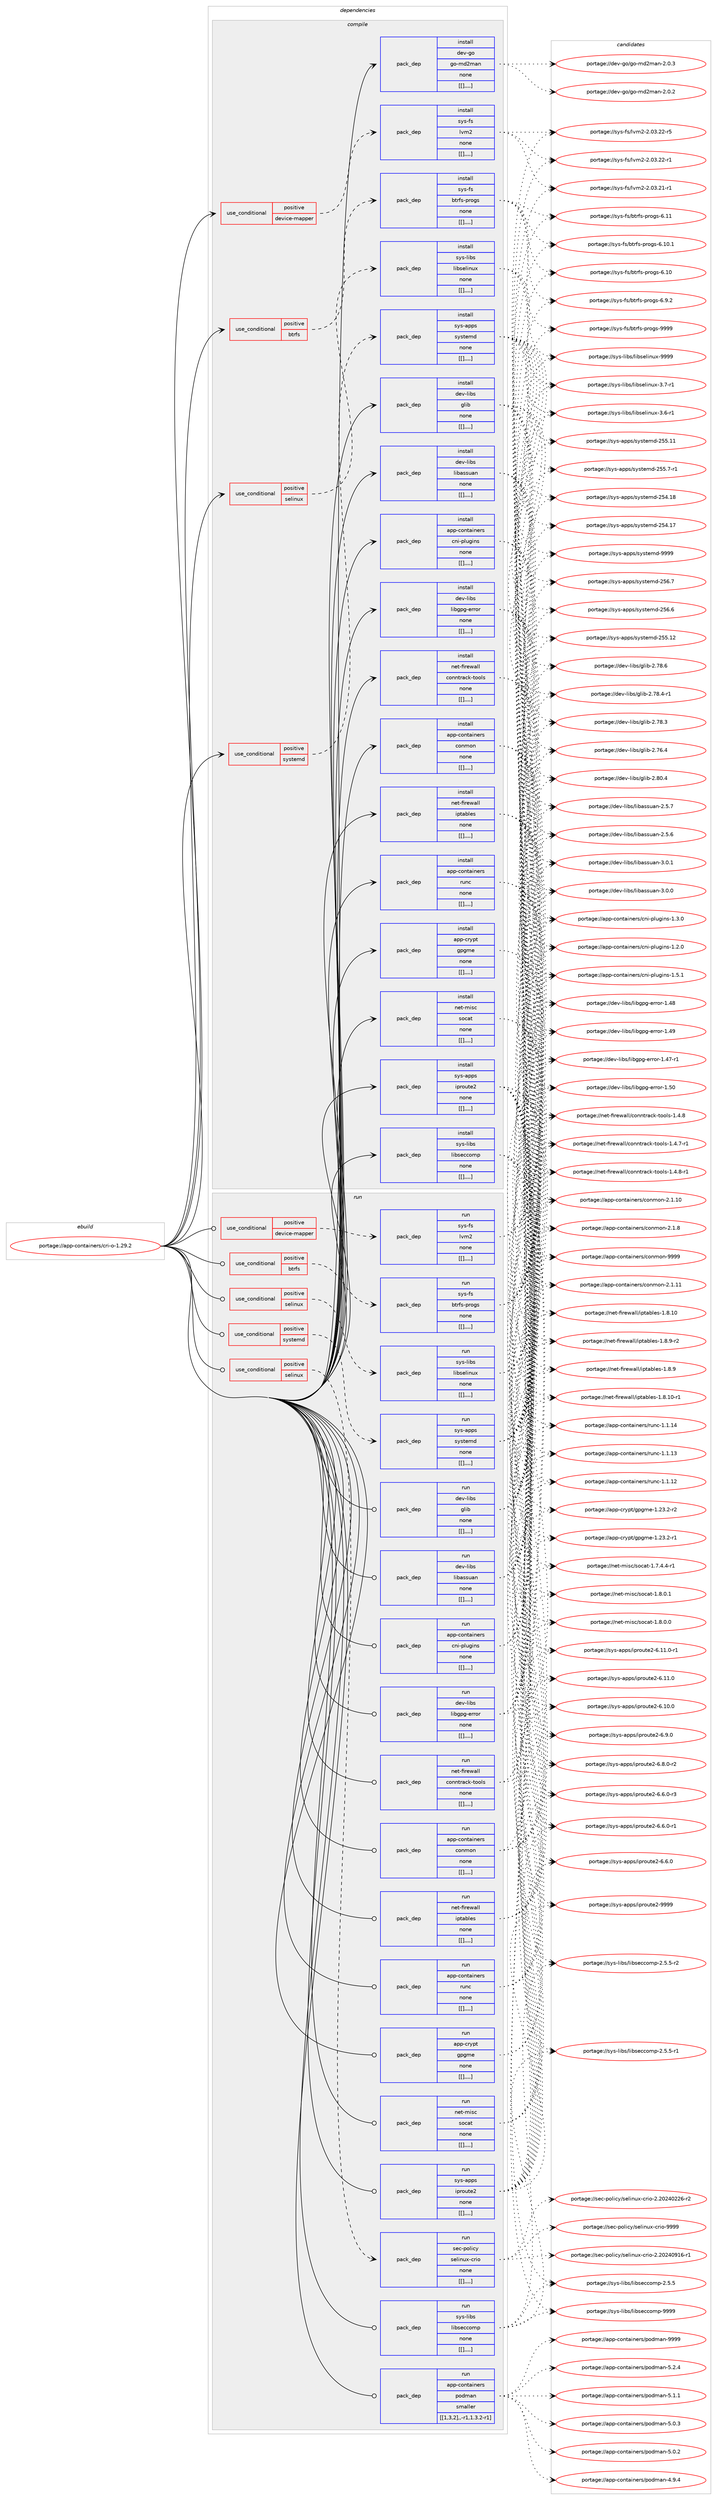 digraph prolog {

# *************
# Graph options
# *************

newrank=true;
concentrate=true;
compound=true;
graph [rankdir=LR,fontname=Helvetica,fontsize=10,ranksep=1.5];#, ranksep=2.5, nodesep=0.2];
edge  [arrowhead=vee];
node  [fontname=Helvetica,fontsize=10];

# **********
# The ebuild
# **********

subgraph cluster_leftcol {
color=gray;
label=<<i>ebuild</i>>;
id [label="portage://app-containers/cri-o-1.29.2", color=red, width=4, href="../app-containers/cri-o-1.29.2.svg"];
}

# ****************
# The dependencies
# ****************

subgraph cluster_midcol {
color=gray;
label=<<i>dependencies</i>>;
subgraph cluster_compile {
fillcolor="#eeeeee";
style=filled;
label=<<i>compile</i>>;
subgraph cond3220 {
dependency11344 [label=<<TABLE BORDER="0" CELLBORDER="1" CELLSPACING="0" CELLPADDING="4"><TR><TD ROWSPAN="3" CELLPADDING="10">use_conditional</TD></TR><TR><TD>positive</TD></TR><TR><TD>btrfs</TD></TR></TABLE>>, shape=none, color=red];
subgraph pack8090 {
dependency11347 [label=<<TABLE BORDER="0" CELLBORDER="1" CELLSPACING="0" CELLPADDING="4" WIDTH="220"><TR><TD ROWSPAN="6" CELLPADDING="30">pack_dep</TD></TR><TR><TD WIDTH="110">install</TD></TR><TR><TD>sys-fs</TD></TR><TR><TD>btrfs-progs</TD></TR><TR><TD>none</TD></TR><TR><TD>[[],,,,]</TD></TR></TABLE>>, shape=none, color=blue];
}
dependency11344:e -> dependency11347:w [weight=20,style="dashed",arrowhead="vee"];
}
id:e -> dependency11344:w [weight=20,style="solid",arrowhead="vee"];
subgraph cond3222 {
dependency11351 [label=<<TABLE BORDER="0" CELLBORDER="1" CELLSPACING="0" CELLPADDING="4"><TR><TD ROWSPAN="3" CELLPADDING="10">use_conditional</TD></TR><TR><TD>positive</TD></TR><TR><TD>device-mapper</TD></TR></TABLE>>, shape=none, color=red];
subgraph pack8107 {
dependency11371 [label=<<TABLE BORDER="0" CELLBORDER="1" CELLSPACING="0" CELLPADDING="4" WIDTH="220"><TR><TD ROWSPAN="6" CELLPADDING="30">pack_dep</TD></TR><TR><TD WIDTH="110">install</TD></TR><TR><TD>sys-fs</TD></TR><TR><TD>lvm2</TD></TR><TR><TD>none</TD></TR><TR><TD>[[],,,,]</TD></TR></TABLE>>, shape=none, color=blue];
}
dependency11351:e -> dependency11371:w [weight=20,style="dashed",arrowhead="vee"];
}
id:e -> dependency11351:w [weight=20,style="solid",arrowhead="vee"];
subgraph cond3229 {
dependency11409 [label=<<TABLE BORDER="0" CELLBORDER="1" CELLSPACING="0" CELLPADDING="4"><TR><TD ROWSPAN="3" CELLPADDING="10">use_conditional</TD></TR><TR><TD>positive</TD></TR><TR><TD>selinux</TD></TR></TABLE>>, shape=none, color=red];
subgraph pack8149 {
dependency11424 [label=<<TABLE BORDER="0" CELLBORDER="1" CELLSPACING="0" CELLPADDING="4" WIDTH="220"><TR><TD ROWSPAN="6" CELLPADDING="30">pack_dep</TD></TR><TR><TD WIDTH="110">install</TD></TR><TR><TD>sys-libs</TD></TR><TR><TD>libselinux</TD></TR><TR><TD>none</TD></TR><TR><TD>[[],,,,]</TD></TR></TABLE>>, shape=none, color=blue];
}
dependency11409:e -> dependency11424:w [weight=20,style="dashed",arrowhead="vee"];
}
id:e -> dependency11409:w [weight=20,style="solid",arrowhead="vee"];
subgraph cond3240 {
dependency11445 [label=<<TABLE BORDER="0" CELLBORDER="1" CELLSPACING="0" CELLPADDING="4"><TR><TD ROWSPAN="3" CELLPADDING="10">use_conditional</TD></TR><TR><TD>positive</TD></TR><TR><TD>systemd</TD></TR></TABLE>>, shape=none, color=red];
subgraph pack8176 {
dependency11464 [label=<<TABLE BORDER="0" CELLBORDER="1" CELLSPACING="0" CELLPADDING="4" WIDTH="220"><TR><TD ROWSPAN="6" CELLPADDING="30">pack_dep</TD></TR><TR><TD WIDTH="110">install</TD></TR><TR><TD>sys-apps</TD></TR><TR><TD>systemd</TD></TR><TR><TD>none</TD></TR><TR><TD>[[],,,,]</TD></TR></TABLE>>, shape=none, color=blue];
}
dependency11445:e -> dependency11464:w [weight=20,style="dashed",arrowhead="vee"];
}
id:e -> dependency11445:w [weight=20,style="solid",arrowhead="vee"];
subgraph pack8204 {
dependency11508 [label=<<TABLE BORDER="0" CELLBORDER="1" CELLSPACING="0" CELLPADDING="4" WIDTH="220"><TR><TD ROWSPAN="6" CELLPADDING="30">pack_dep</TD></TR><TR><TD WIDTH="110">install</TD></TR><TR><TD>app-containers</TD></TR><TR><TD>cni-plugins</TD></TR><TR><TD>none</TD></TR><TR><TD>[[],,,,]</TD></TR></TABLE>>, shape=none, color=blue];
}
id:e -> dependency11508:w [weight=20,style="solid",arrowhead="vee"];
subgraph pack8234 {
dependency11542 [label=<<TABLE BORDER="0" CELLBORDER="1" CELLSPACING="0" CELLPADDING="4" WIDTH="220"><TR><TD ROWSPAN="6" CELLPADDING="30">pack_dep</TD></TR><TR><TD WIDTH="110">install</TD></TR><TR><TD>app-containers</TD></TR><TR><TD>conmon</TD></TR><TR><TD>none</TD></TR><TR><TD>[[],,,,]</TD></TR></TABLE>>, shape=none, color=blue];
}
id:e -> dependency11542:w [weight=20,style="solid",arrowhead="vee"];
subgraph pack8237 {
dependency11571 [label=<<TABLE BORDER="0" CELLBORDER="1" CELLSPACING="0" CELLPADDING="4" WIDTH="220"><TR><TD ROWSPAN="6" CELLPADDING="30">pack_dep</TD></TR><TR><TD WIDTH="110">install</TD></TR><TR><TD>app-containers</TD></TR><TR><TD>runc</TD></TR><TR><TD>none</TD></TR><TR><TD>[[],,,,]</TD></TR></TABLE>>, shape=none, color=blue];
}
id:e -> dependency11571:w [weight=20,style="solid",arrowhead="vee"];
subgraph pack8263 {
dependency11585 [label=<<TABLE BORDER="0" CELLBORDER="1" CELLSPACING="0" CELLPADDING="4" WIDTH="220"><TR><TD ROWSPAN="6" CELLPADDING="30">pack_dep</TD></TR><TR><TD WIDTH="110">install</TD></TR><TR><TD>app-crypt</TD></TR><TR><TD>gpgme</TD></TR><TR><TD>none</TD></TR><TR><TD>[[],,,,]</TD></TR></TABLE>>, shape=none, color=blue];
}
id:e -> dependency11585:w [weight=20,style="solid",arrowhead="vee"];
subgraph pack8279 {
dependency11590 [label=<<TABLE BORDER="0" CELLBORDER="1" CELLSPACING="0" CELLPADDING="4" WIDTH="220"><TR><TD ROWSPAN="6" CELLPADDING="30">pack_dep</TD></TR><TR><TD WIDTH="110">install</TD></TR><TR><TD>dev-go</TD></TR><TR><TD>go-md2man</TD></TR><TR><TD>none</TD></TR><TR><TD>[[],,,,]</TD></TR></TABLE>>, shape=none, color=blue];
}
id:e -> dependency11590:w [weight=20,style="solid",arrowhead="vee"];
subgraph pack8290 {
dependency11603 [label=<<TABLE BORDER="0" CELLBORDER="1" CELLSPACING="0" CELLPADDING="4" WIDTH="220"><TR><TD ROWSPAN="6" CELLPADDING="30">pack_dep</TD></TR><TR><TD WIDTH="110">install</TD></TR><TR><TD>dev-libs</TD></TR><TR><TD>glib</TD></TR><TR><TD>none</TD></TR><TR><TD>[[],,,,]</TD></TR></TABLE>>, shape=none, color=blue];
}
id:e -> dependency11603:w [weight=20,style="solid",arrowhead="vee"];
subgraph pack8292 {
dependency11608 [label=<<TABLE BORDER="0" CELLBORDER="1" CELLSPACING="0" CELLPADDING="4" WIDTH="220"><TR><TD ROWSPAN="6" CELLPADDING="30">pack_dep</TD></TR><TR><TD WIDTH="110">install</TD></TR><TR><TD>dev-libs</TD></TR><TR><TD>libassuan</TD></TR><TR><TD>none</TD></TR><TR><TD>[[],,,,]</TD></TR></TABLE>>, shape=none, color=blue];
}
id:e -> dependency11608:w [weight=20,style="solid",arrowhead="vee"];
subgraph pack8293 {
dependency11611 [label=<<TABLE BORDER="0" CELLBORDER="1" CELLSPACING="0" CELLPADDING="4" WIDTH="220"><TR><TD ROWSPAN="6" CELLPADDING="30">pack_dep</TD></TR><TR><TD WIDTH="110">install</TD></TR><TR><TD>dev-libs</TD></TR><TR><TD>libgpg-error</TD></TR><TR><TD>none</TD></TR><TR><TD>[[],,,,]</TD></TR></TABLE>>, shape=none, color=blue];
}
id:e -> dependency11611:w [weight=20,style="solid",arrowhead="vee"];
subgraph pack8294 {
dependency11628 [label=<<TABLE BORDER="0" CELLBORDER="1" CELLSPACING="0" CELLPADDING="4" WIDTH="220"><TR><TD ROWSPAN="6" CELLPADDING="30">pack_dep</TD></TR><TR><TD WIDTH="110">install</TD></TR><TR><TD>net-firewall</TD></TR><TR><TD>conntrack-tools</TD></TR><TR><TD>none</TD></TR><TR><TD>[[],,,,]</TD></TR></TABLE>>, shape=none, color=blue];
}
id:e -> dependency11628:w [weight=20,style="solid",arrowhead="vee"];
subgraph pack8315 {
dependency11641 [label=<<TABLE BORDER="0" CELLBORDER="1" CELLSPACING="0" CELLPADDING="4" WIDTH="220"><TR><TD ROWSPAN="6" CELLPADDING="30">pack_dep</TD></TR><TR><TD WIDTH="110">install</TD></TR><TR><TD>net-firewall</TD></TR><TR><TD>iptables</TD></TR><TR><TD>none</TD></TR><TR><TD>[[],,,,]</TD></TR></TABLE>>, shape=none, color=blue];
}
id:e -> dependency11641:w [weight=20,style="solid",arrowhead="vee"];
subgraph pack8368 {
dependency11712 [label=<<TABLE BORDER="0" CELLBORDER="1" CELLSPACING="0" CELLPADDING="4" WIDTH="220"><TR><TD ROWSPAN="6" CELLPADDING="30">pack_dep</TD></TR><TR><TD WIDTH="110">install</TD></TR><TR><TD>net-misc</TD></TR><TR><TD>socat</TD></TR><TR><TD>none</TD></TR><TR><TD>[[],,,,]</TD></TR></TABLE>>, shape=none, color=blue];
}
id:e -> dependency11712:w [weight=20,style="solid",arrowhead="vee"];
subgraph pack8372 {
dependency11715 [label=<<TABLE BORDER="0" CELLBORDER="1" CELLSPACING="0" CELLPADDING="4" WIDTH="220"><TR><TD ROWSPAN="6" CELLPADDING="30">pack_dep</TD></TR><TR><TD WIDTH="110">install</TD></TR><TR><TD>sys-apps</TD></TR><TR><TD>iproute2</TD></TR><TR><TD>none</TD></TR><TR><TD>[[],,,,]</TD></TR></TABLE>>, shape=none, color=blue];
}
id:e -> dependency11715:w [weight=20,style="solid",arrowhead="vee"];
subgraph pack8374 {
dependency11729 [label=<<TABLE BORDER="0" CELLBORDER="1" CELLSPACING="0" CELLPADDING="4" WIDTH="220"><TR><TD ROWSPAN="6" CELLPADDING="30">pack_dep</TD></TR><TR><TD WIDTH="110">install</TD></TR><TR><TD>sys-libs</TD></TR><TR><TD>libseccomp</TD></TR><TR><TD>none</TD></TR><TR><TD>[[],,,,]</TD></TR></TABLE>>, shape=none, color=blue];
}
id:e -> dependency11729:w [weight=20,style="solid",arrowhead="vee"];
}
subgraph cluster_compileandrun {
fillcolor="#eeeeee";
style=filled;
label=<<i>compile and run</i>>;
}
subgraph cluster_run {
fillcolor="#eeeeee";
style=filled;
label=<<i>run</i>>;
subgraph cond3291 {
dependency11732 [label=<<TABLE BORDER="0" CELLBORDER="1" CELLSPACING="0" CELLPADDING="4"><TR><TD ROWSPAN="3" CELLPADDING="10">use_conditional</TD></TR><TR><TD>positive</TD></TR><TR><TD>btrfs</TD></TR></TABLE>>, shape=none, color=red];
subgraph pack8392 {
dependency11733 [label=<<TABLE BORDER="0" CELLBORDER="1" CELLSPACING="0" CELLPADDING="4" WIDTH="220"><TR><TD ROWSPAN="6" CELLPADDING="30">pack_dep</TD></TR><TR><TD WIDTH="110">run</TD></TR><TR><TD>sys-fs</TD></TR><TR><TD>btrfs-progs</TD></TR><TR><TD>none</TD></TR><TR><TD>[[],,,,]</TD></TR></TABLE>>, shape=none, color=blue];
}
dependency11732:e -> dependency11733:w [weight=20,style="dashed",arrowhead="vee"];
}
id:e -> dependency11732:w [weight=20,style="solid",arrowhead="odot"];
subgraph cond3297 {
dependency11748 [label=<<TABLE BORDER="0" CELLBORDER="1" CELLSPACING="0" CELLPADDING="4"><TR><TD ROWSPAN="3" CELLPADDING="10">use_conditional</TD></TR><TR><TD>positive</TD></TR><TR><TD>device-mapper</TD></TR></TABLE>>, shape=none, color=red];
subgraph pack8425 {
dependency11788 [label=<<TABLE BORDER="0" CELLBORDER="1" CELLSPACING="0" CELLPADDING="4" WIDTH="220"><TR><TD ROWSPAN="6" CELLPADDING="30">pack_dep</TD></TR><TR><TD WIDTH="110">run</TD></TR><TR><TD>sys-fs</TD></TR><TR><TD>lvm2</TD></TR><TR><TD>none</TD></TR><TR><TD>[[],,,,]</TD></TR></TABLE>>, shape=none, color=blue];
}
dependency11748:e -> dependency11788:w [weight=20,style="dashed",arrowhead="vee"];
}
id:e -> dependency11748:w [weight=20,style="solid",arrowhead="odot"];
subgraph cond3309 {
dependency11852 [label=<<TABLE BORDER="0" CELLBORDER="1" CELLSPACING="0" CELLPADDING="4"><TR><TD ROWSPAN="3" CELLPADDING="10">use_conditional</TD></TR><TR><TD>positive</TD></TR><TR><TD>selinux</TD></TR></TABLE>>, shape=none, color=red];
subgraph pack8474 {
dependency11866 [label=<<TABLE BORDER="0" CELLBORDER="1" CELLSPACING="0" CELLPADDING="4" WIDTH="220"><TR><TD ROWSPAN="6" CELLPADDING="30">pack_dep</TD></TR><TR><TD WIDTH="110">run</TD></TR><TR><TD>sec-policy</TD></TR><TR><TD>selinux-crio</TD></TR><TR><TD>none</TD></TR><TR><TD>[[],,,,]</TD></TR></TABLE>>, shape=none, color=blue];
}
dependency11852:e -> dependency11866:w [weight=20,style="dashed",arrowhead="vee"];
}
id:e -> dependency11852:w [weight=20,style="solid",arrowhead="odot"];
subgraph cond3343 {
dependency11872 [label=<<TABLE BORDER="0" CELLBORDER="1" CELLSPACING="0" CELLPADDING="4"><TR><TD ROWSPAN="3" CELLPADDING="10">use_conditional</TD></TR><TR><TD>positive</TD></TR><TR><TD>selinux</TD></TR></TABLE>>, shape=none, color=red];
subgraph pack8487 {
dependency11929 [label=<<TABLE BORDER="0" CELLBORDER="1" CELLSPACING="0" CELLPADDING="4" WIDTH="220"><TR><TD ROWSPAN="6" CELLPADDING="30">pack_dep</TD></TR><TR><TD WIDTH="110">run</TD></TR><TR><TD>sys-libs</TD></TR><TR><TD>libselinux</TD></TR><TR><TD>none</TD></TR><TR><TD>[[],,,,]</TD></TR></TABLE>>, shape=none, color=blue];
}
dependency11872:e -> dependency11929:w [weight=20,style="dashed",arrowhead="vee"];
}
id:e -> dependency11872:w [weight=20,style="solid",arrowhead="odot"];
subgraph cond3361 {
dependency11934 [label=<<TABLE BORDER="0" CELLBORDER="1" CELLSPACING="0" CELLPADDING="4"><TR><TD ROWSPAN="3" CELLPADDING="10">use_conditional</TD></TR><TR><TD>positive</TD></TR><TR><TD>systemd</TD></TR></TABLE>>, shape=none, color=red];
subgraph pack8525 {
dependency11965 [label=<<TABLE BORDER="0" CELLBORDER="1" CELLSPACING="0" CELLPADDING="4" WIDTH="220"><TR><TD ROWSPAN="6" CELLPADDING="30">pack_dep</TD></TR><TR><TD WIDTH="110">run</TD></TR><TR><TD>sys-apps</TD></TR><TR><TD>systemd</TD></TR><TR><TD>none</TD></TR><TR><TD>[[],,,,]</TD></TR></TABLE>>, shape=none, color=blue];
}
dependency11934:e -> dependency11965:w [weight=20,style="dashed",arrowhead="vee"];
}
id:e -> dependency11934:w [weight=20,style="solid",arrowhead="odot"];
subgraph pack8552 {
dependency12002 [label=<<TABLE BORDER="0" CELLBORDER="1" CELLSPACING="0" CELLPADDING="4" WIDTH="220"><TR><TD ROWSPAN="6" CELLPADDING="30">pack_dep</TD></TR><TR><TD WIDTH="110">run</TD></TR><TR><TD>app-containers</TD></TR><TR><TD>cni-plugins</TD></TR><TR><TD>none</TD></TR><TR><TD>[[],,,,]</TD></TR></TABLE>>, shape=none, color=blue];
}
id:e -> dependency12002:w [weight=20,style="solid",arrowhead="odot"];
subgraph pack8588 {
dependency12051 [label=<<TABLE BORDER="0" CELLBORDER="1" CELLSPACING="0" CELLPADDING="4" WIDTH="220"><TR><TD ROWSPAN="6" CELLPADDING="30">pack_dep</TD></TR><TR><TD WIDTH="110">run</TD></TR><TR><TD>app-containers</TD></TR><TR><TD>conmon</TD></TR><TR><TD>none</TD></TR><TR><TD>[[],,,,]</TD></TR></TABLE>>, shape=none, color=blue];
}
id:e -> dependency12051:w [weight=20,style="solid",arrowhead="odot"];
subgraph pack8618 {
dependency12077 [label=<<TABLE BORDER="0" CELLBORDER="1" CELLSPACING="0" CELLPADDING="4" WIDTH="220"><TR><TD ROWSPAN="6" CELLPADDING="30">pack_dep</TD></TR><TR><TD WIDTH="110">run</TD></TR><TR><TD>app-containers</TD></TR><TR><TD>runc</TD></TR><TR><TD>none</TD></TR><TR><TD>[[],,,,]</TD></TR></TABLE>>, shape=none, color=blue];
}
id:e -> dependency12077:w [weight=20,style="solid",arrowhead="odot"];
subgraph pack8638 {
dependency12098 [label=<<TABLE BORDER="0" CELLBORDER="1" CELLSPACING="0" CELLPADDING="4" WIDTH="220"><TR><TD ROWSPAN="6" CELLPADDING="30">pack_dep</TD></TR><TR><TD WIDTH="110">run</TD></TR><TR><TD>app-crypt</TD></TR><TR><TD>gpgme</TD></TR><TR><TD>none</TD></TR><TR><TD>[[],,,,]</TD></TR></TABLE>>, shape=none, color=blue];
}
id:e -> dependency12098:w [weight=20,style="solid",arrowhead="odot"];
subgraph pack8656 {
dependency12133 [label=<<TABLE BORDER="0" CELLBORDER="1" CELLSPACING="0" CELLPADDING="4" WIDTH="220"><TR><TD ROWSPAN="6" CELLPADDING="30">pack_dep</TD></TR><TR><TD WIDTH="110">run</TD></TR><TR><TD>dev-libs</TD></TR><TR><TD>glib</TD></TR><TR><TD>none</TD></TR><TR><TD>[[],,,,]</TD></TR></TABLE>>, shape=none, color=blue];
}
id:e -> dependency12133:w [weight=20,style="solid",arrowhead="odot"];
subgraph pack8684 {
dependency12177 [label=<<TABLE BORDER="0" CELLBORDER="1" CELLSPACING="0" CELLPADDING="4" WIDTH="220"><TR><TD ROWSPAN="6" CELLPADDING="30">pack_dep</TD></TR><TR><TD WIDTH="110">run</TD></TR><TR><TD>dev-libs</TD></TR><TR><TD>libassuan</TD></TR><TR><TD>none</TD></TR><TR><TD>[[],,,,]</TD></TR></TABLE>>, shape=none, color=blue];
}
id:e -> dependency12177:w [weight=20,style="solid",arrowhead="odot"];
subgraph pack8697 {
dependency12218 [label=<<TABLE BORDER="0" CELLBORDER="1" CELLSPACING="0" CELLPADDING="4" WIDTH="220"><TR><TD ROWSPAN="6" CELLPADDING="30">pack_dep</TD></TR><TR><TD WIDTH="110">run</TD></TR><TR><TD>dev-libs</TD></TR><TR><TD>libgpg-error</TD></TR><TR><TD>none</TD></TR><TR><TD>[[],,,,]</TD></TR></TABLE>>, shape=none, color=blue];
}
id:e -> dependency12218:w [weight=20,style="solid",arrowhead="odot"];
subgraph pack8754 {
dependency12269 [label=<<TABLE BORDER="0" CELLBORDER="1" CELLSPACING="0" CELLPADDING="4" WIDTH="220"><TR><TD ROWSPAN="6" CELLPADDING="30">pack_dep</TD></TR><TR><TD WIDTH="110">run</TD></TR><TR><TD>net-firewall</TD></TR><TR><TD>conntrack-tools</TD></TR><TR><TD>none</TD></TR><TR><TD>[[],,,,]</TD></TR></TABLE>>, shape=none, color=blue];
}
id:e -> dependency12269:w [weight=20,style="solid",arrowhead="odot"];
subgraph pack8803 {
dependency12330 [label=<<TABLE BORDER="0" CELLBORDER="1" CELLSPACING="0" CELLPADDING="4" WIDTH="220"><TR><TD ROWSPAN="6" CELLPADDING="30">pack_dep</TD></TR><TR><TD WIDTH="110">run</TD></TR><TR><TD>net-firewall</TD></TR><TR><TD>iptables</TD></TR><TR><TD>none</TD></TR><TR><TD>[[],,,,]</TD></TR></TABLE>>, shape=none, color=blue];
}
id:e -> dependency12330:w [weight=20,style="solid",arrowhead="odot"];
subgraph pack8824 {
dependency12351 [label=<<TABLE BORDER="0" CELLBORDER="1" CELLSPACING="0" CELLPADDING="4" WIDTH="220"><TR><TD ROWSPAN="6" CELLPADDING="30">pack_dep</TD></TR><TR><TD WIDTH="110">run</TD></TR><TR><TD>net-misc</TD></TR><TR><TD>socat</TD></TR><TR><TD>none</TD></TR><TR><TD>[[],,,,]</TD></TR></TABLE>>, shape=none, color=blue];
}
id:e -> dependency12351:w [weight=20,style="solid",arrowhead="odot"];
subgraph pack8826 {
dependency12387 [label=<<TABLE BORDER="0" CELLBORDER="1" CELLSPACING="0" CELLPADDING="4" WIDTH="220"><TR><TD ROWSPAN="6" CELLPADDING="30">pack_dep</TD></TR><TR><TD WIDTH="110">run</TD></TR><TR><TD>sys-apps</TD></TR><TR><TD>iproute2</TD></TR><TR><TD>none</TD></TR><TR><TD>[[],,,,]</TD></TR></TABLE>>, shape=none, color=blue];
}
id:e -> dependency12387:w [weight=20,style="solid",arrowhead="odot"];
subgraph pack8863 {
dependency12390 [label=<<TABLE BORDER="0" CELLBORDER="1" CELLSPACING="0" CELLPADDING="4" WIDTH="220"><TR><TD ROWSPAN="6" CELLPADDING="30">pack_dep</TD></TR><TR><TD WIDTH="110">run</TD></TR><TR><TD>sys-libs</TD></TR><TR><TD>libseccomp</TD></TR><TR><TD>none</TD></TR><TR><TD>[[],,,,]</TD></TR></TABLE>>, shape=none, color=blue];
}
id:e -> dependency12390:w [weight=20,style="solid",arrowhead="odot"];
subgraph pack8870 {
dependency12396 [label=<<TABLE BORDER="0" CELLBORDER="1" CELLSPACING="0" CELLPADDING="4" WIDTH="220"><TR><TD ROWSPAN="6" CELLPADDING="30">pack_dep</TD></TR><TR><TD WIDTH="110">run</TD></TR><TR><TD>app-containers</TD></TR><TR><TD>podman</TD></TR><TR><TD>smaller</TD></TR><TR><TD>[[1,3,2],,-r1,1.3.2-r1]</TD></TR></TABLE>>, shape=none, color=blue];
}
id:e -> dependency12396:w [weight=20,style="solid",arrowhead="odot"];
}
}

# **************
# The candidates
# **************

subgraph cluster_choices {
rank=same;
color=gray;
label=<<i>candidates</i>>;

subgraph choice8191 {
color=black;
nodesep=1;
choice115121115451021154798116114102115451121141111031154557575757 [label="portage://sys-fs/btrfs-progs-9999", color=red, width=4,href="../sys-fs/btrfs-progs-9999.svg"];
choice115121115451021154798116114102115451121141111031154554464949 [label="portage://sys-fs/btrfs-progs-6.11", color=red, width=4,href="../sys-fs/btrfs-progs-6.11.svg"];
choice1151211154510211547981161141021154511211411110311545544649484649 [label="portage://sys-fs/btrfs-progs-6.10.1", color=red, width=4,href="../sys-fs/btrfs-progs-6.10.1.svg"];
choice115121115451021154798116114102115451121141111031154554464948 [label="portage://sys-fs/btrfs-progs-6.10", color=red, width=4,href="../sys-fs/btrfs-progs-6.10.svg"];
choice11512111545102115479811611410211545112114111103115455446574650 [label="portage://sys-fs/btrfs-progs-6.9.2", color=red, width=4,href="../sys-fs/btrfs-progs-6.9.2.svg"];
dependency11347:e -> choice115121115451021154798116114102115451121141111031154557575757:w [style=dotted,weight="100"];
dependency11347:e -> choice115121115451021154798116114102115451121141111031154554464949:w [style=dotted,weight="100"];
dependency11347:e -> choice1151211154510211547981161141021154511211411110311545544649484649:w [style=dotted,weight="100"];
dependency11347:e -> choice115121115451021154798116114102115451121141111031154554464948:w [style=dotted,weight="100"];
dependency11347:e -> choice11512111545102115479811611410211545112114111103115455446574650:w [style=dotted,weight="100"];
}
subgraph choice8213 {
color=black;
nodesep=1;
choice11512111545102115471081181095045504648514650504511453 [label="portage://sys-fs/lvm2-2.03.22-r5", color=red, width=4,href="../sys-fs/lvm2-2.03.22-r5.svg"];
choice11512111545102115471081181095045504648514650504511449 [label="portage://sys-fs/lvm2-2.03.22-r1", color=red, width=4,href="../sys-fs/lvm2-2.03.22-r1.svg"];
choice11512111545102115471081181095045504648514650494511449 [label="portage://sys-fs/lvm2-2.03.21-r1", color=red, width=4,href="../sys-fs/lvm2-2.03.21-r1.svg"];
dependency11371:e -> choice11512111545102115471081181095045504648514650504511453:w [style=dotted,weight="100"];
dependency11371:e -> choice11512111545102115471081181095045504648514650504511449:w [style=dotted,weight="100"];
dependency11371:e -> choice11512111545102115471081181095045504648514650494511449:w [style=dotted,weight="100"];
}
subgraph choice8279 {
color=black;
nodesep=1;
choice115121115451081059811547108105981151011081051101171204557575757 [label="portage://sys-libs/libselinux-9999", color=red, width=4,href="../sys-libs/libselinux-9999.svg"];
choice11512111545108105981154710810598115101108105110117120455146554511449 [label="portage://sys-libs/libselinux-3.7-r1", color=red, width=4,href="../sys-libs/libselinux-3.7-r1.svg"];
choice11512111545108105981154710810598115101108105110117120455146544511449 [label="portage://sys-libs/libselinux-3.6-r1", color=red, width=4,href="../sys-libs/libselinux-3.6-r1.svg"];
dependency11424:e -> choice115121115451081059811547108105981151011081051101171204557575757:w [style=dotted,weight="100"];
dependency11424:e -> choice11512111545108105981154710810598115101108105110117120455146554511449:w [style=dotted,weight="100"];
dependency11424:e -> choice11512111545108105981154710810598115101108105110117120455146544511449:w [style=dotted,weight="100"];
}
subgraph choice8284 {
color=black;
nodesep=1;
choice1151211154597112112115471151211151161011091004557575757 [label="portage://sys-apps/systemd-9999", color=red, width=4,href="../sys-apps/systemd-9999.svg"];
choice115121115459711211211547115121115116101109100455053544655 [label="portage://sys-apps/systemd-256.7", color=red, width=4,href="../sys-apps/systemd-256.7.svg"];
choice115121115459711211211547115121115116101109100455053544654 [label="portage://sys-apps/systemd-256.6", color=red, width=4,href="../sys-apps/systemd-256.6.svg"];
choice11512111545971121121154711512111511610110910045505353464950 [label="portage://sys-apps/systemd-255.12", color=red, width=4,href="../sys-apps/systemd-255.12.svg"];
choice11512111545971121121154711512111511610110910045505353464949 [label="portage://sys-apps/systemd-255.11", color=red, width=4,href="../sys-apps/systemd-255.11.svg"];
choice1151211154597112112115471151211151161011091004550535346554511449 [label="portage://sys-apps/systemd-255.7-r1", color=red, width=4,href="../sys-apps/systemd-255.7-r1.svg"];
choice11512111545971121121154711512111511610110910045505352464956 [label="portage://sys-apps/systemd-254.18", color=red, width=4,href="../sys-apps/systemd-254.18.svg"];
choice11512111545971121121154711512111511610110910045505352464955 [label="portage://sys-apps/systemd-254.17", color=red, width=4,href="../sys-apps/systemd-254.17.svg"];
dependency11464:e -> choice1151211154597112112115471151211151161011091004557575757:w [style=dotted,weight="100"];
dependency11464:e -> choice115121115459711211211547115121115116101109100455053544655:w [style=dotted,weight="100"];
dependency11464:e -> choice115121115459711211211547115121115116101109100455053544654:w [style=dotted,weight="100"];
dependency11464:e -> choice11512111545971121121154711512111511610110910045505353464950:w [style=dotted,weight="100"];
dependency11464:e -> choice11512111545971121121154711512111511610110910045505353464949:w [style=dotted,weight="100"];
dependency11464:e -> choice1151211154597112112115471151211151161011091004550535346554511449:w [style=dotted,weight="100"];
dependency11464:e -> choice11512111545971121121154711512111511610110910045505352464956:w [style=dotted,weight="100"];
dependency11464:e -> choice11512111545971121121154711512111511610110910045505352464955:w [style=dotted,weight="100"];
}
subgraph choice8296 {
color=black;
nodesep=1;
choice97112112459911111011697105110101114115479911010545112108117103105110115454946534649 [label="portage://app-containers/cni-plugins-1.5.1", color=red, width=4,href="../app-containers/cni-plugins-1.5.1.svg"];
choice97112112459911111011697105110101114115479911010545112108117103105110115454946514648 [label="portage://app-containers/cni-plugins-1.3.0", color=red, width=4,href="../app-containers/cni-plugins-1.3.0.svg"];
choice97112112459911111011697105110101114115479911010545112108117103105110115454946504648 [label="portage://app-containers/cni-plugins-1.2.0", color=red, width=4,href="../app-containers/cni-plugins-1.2.0.svg"];
dependency11508:e -> choice97112112459911111011697105110101114115479911010545112108117103105110115454946534649:w [style=dotted,weight="100"];
dependency11508:e -> choice97112112459911111011697105110101114115479911010545112108117103105110115454946514648:w [style=dotted,weight="100"];
dependency11508:e -> choice97112112459911111011697105110101114115479911010545112108117103105110115454946504648:w [style=dotted,weight="100"];
}
subgraph choice8301 {
color=black;
nodesep=1;
choice9711211245991111101169710511010111411547991111101091111104557575757 [label="portage://app-containers/conmon-9999", color=red, width=4,href="../app-containers/conmon-9999.svg"];
choice97112112459911111011697105110101114115479911111010911111045504649464949 [label="portage://app-containers/conmon-2.1.11", color=red, width=4,href="../app-containers/conmon-2.1.11.svg"];
choice97112112459911111011697105110101114115479911111010911111045504649464948 [label="portage://app-containers/conmon-2.1.10", color=red, width=4,href="../app-containers/conmon-2.1.10.svg"];
choice971121124599111110116971051101011141154799111110109111110455046494656 [label="portage://app-containers/conmon-2.1.8", color=red, width=4,href="../app-containers/conmon-2.1.8.svg"];
dependency11542:e -> choice9711211245991111101169710511010111411547991111101091111104557575757:w [style=dotted,weight="100"];
dependency11542:e -> choice97112112459911111011697105110101114115479911111010911111045504649464949:w [style=dotted,weight="100"];
dependency11542:e -> choice97112112459911111011697105110101114115479911111010911111045504649464948:w [style=dotted,weight="100"];
dependency11542:e -> choice971121124599111110116971051101011141154799111110109111110455046494656:w [style=dotted,weight="100"];
}
subgraph choice8316 {
color=black;
nodesep=1;
choice97112112459911111011697105110101114115471141171109945494649464952 [label="portage://app-containers/runc-1.1.14", color=red, width=4,href="../app-containers/runc-1.1.14.svg"];
choice97112112459911111011697105110101114115471141171109945494649464951 [label="portage://app-containers/runc-1.1.13", color=red, width=4,href="../app-containers/runc-1.1.13.svg"];
choice97112112459911111011697105110101114115471141171109945494649464950 [label="portage://app-containers/runc-1.1.12", color=red, width=4,href="../app-containers/runc-1.1.12.svg"];
dependency11571:e -> choice97112112459911111011697105110101114115471141171109945494649464952:w [style=dotted,weight="100"];
dependency11571:e -> choice97112112459911111011697105110101114115471141171109945494649464951:w [style=dotted,weight="100"];
dependency11571:e -> choice97112112459911111011697105110101114115471141171109945494649464950:w [style=dotted,weight="100"];
}
subgraph choice8336 {
color=black;
nodesep=1;
choice97112112459911412111211647103112103109101454946505146504511450 [label="portage://app-crypt/gpgme-1.23.2-r2", color=red, width=4,href="../app-crypt/gpgme-1.23.2-r2.svg"];
choice97112112459911412111211647103112103109101454946505146504511449 [label="portage://app-crypt/gpgme-1.23.2-r1", color=red, width=4,href="../app-crypt/gpgme-1.23.2-r1.svg"];
dependency11585:e -> choice97112112459911412111211647103112103109101454946505146504511450:w [style=dotted,weight="100"];
dependency11585:e -> choice97112112459911412111211647103112103109101454946505146504511449:w [style=dotted,weight="100"];
}
subgraph choice8359 {
color=black;
nodesep=1;
choice1001011184510311147103111451091005010997110455046484651 [label="portage://dev-go/go-md2man-2.0.3", color=red, width=4,href="../dev-go/go-md2man-2.0.3.svg"];
choice1001011184510311147103111451091005010997110455046484650 [label="portage://dev-go/go-md2man-2.0.2", color=red, width=4,href="../dev-go/go-md2man-2.0.2.svg"];
dependency11590:e -> choice1001011184510311147103111451091005010997110455046484651:w [style=dotted,weight="100"];
dependency11590:e -> choice1001011184510311147103111451091005010997110455046484650:w [style=dotted,weight="100"];
}
subgraph choice8374 {
color=black;
nodesep=1;
choice1001011184510810598115471031081059845504656484652 [label="portage://dev-libs/glib-2.80.4", color=red, width=4,href="../dev-libs/glib-2.80.4.svg"];
choice1001011184510810598115471031081059845504655564654 [label="portage://dev-libs/glib-2.78.6", color=red, width=4,href="../dev-libs/glib-2.78.6.svg"];
choice10010111845108105981154710310810598455046555646524511449 [label="portage://dev-libs/glib-2.78.4-r1", color=red, width=4,href="../dev-libs/glib-2.78.4-r1.svg"];
choice1001011184510810598115471031081059845504655564651 [label="portage://dev-libs/glib-2.78.3", color=red, width=4,href="../dev-libs/glib-2.78.3.svg"];
choice1001011184510810598115471031081059845504655544652 [label="portage://dev-libs/glib-2.76.4", color=red, width=4,href="../dev-libs/glib-2.76.4.svg"];
dependency11603:e -> choice1001011184510810598115471031081059845504656484652:w [style=dotted,weight="100"];
dependency11603:e -> choice1001011184510810598115471031081059845504655564654:w [style=dotted,weight="100"];
dependency11603:e -> choice10010111845108105981154710310810598455046555646524511449:w [style=dotted,weight="100"];
dependency11603:e -> choice1001011184510810598115471031081059845504655564651:w [style=dotted,weight="100"];
dependency11603:e -> choice1001011184510810598115471031081059845504655544652:w [style=dotted,weight="100"];
}
subgraph choice8402 {
color=black;
nodesep=1;
choice100101118451081059811547108105989711511511797110455146484649 [label="portage://dev-libs/libassuan-3.0.1", color=red, width=4,href="../dev-libs/libassuan-3.0.1.svg"];
choice100101118451081059811547108105989711511511797110455146484648 [label="portage://dev-libs/libassuan-3.0.0", color=red, width=4,href="../dev-libs/libassuan-3.0.0.svg"];
choice100101118451081059811547108105989711511511797110455046534655 [label="portage://dev-libs/libassuan-2.5.7", color=red, width=4,href="../dev-libs/libassuan-2.5.7.svg"];
choice100101118451081059811547108105989711511511797110455046534654 [label="portage://dev-libs/libassuan-2.5.6", color=red, width=4,href="../dev-libs/libassuan-2.5.6.svg"];
dependency11608:e -> choice100101118451081059811547108105989711511511797110455146484649:w [style=dotted,weight="100"];
dependency11608:e -> choice100101118451081059811547108105989711511511797110455146484648:w [style=dotted,weight="100"];
dependency11608:e -> choice100101118451081059811547108105989711511511797110455046534655:w [style=dotted,weight="100"];
dependency11608:e -> choice100101118451081059811547108105989711511511797110455046534654:w [style=dotted,weight="100"];
}
subgraph choice8408 {
color=black;
nodesep=1;
choice10010111845108105981154710810598103112103451011141141111144549465348 [label="portage://dev-libs/libgpg-error-1.50", color=red, width=4,href="../dev-libs/libgpg-error-1.50.svg"];
choice10010111845108105981154710810598103112103451011141141111144549465257 [label="portage://dev-libs/libgpg-error-1.49", color=red, width=4,href="../dev-libs/libgpg-error-1.49.svg"];
choice10010111845108105981154710810598103112103451011141141111144549465256 [label="portage://dev-libs/libgpg-error-1.48", color=red, width=4,href="../dev-libs/libgpg-error-1.48.svg"];
choice100101118451081059811547108105981031121034510111411411111445494652554511449 [label="portage://dev-libs/libgpg-error-1.47-r1", color=red, width=4,href="../dev-libs/libgpg-error-1.47-r1.svg"];
dependency11611:e -> choice10010111845108105981154710810598103112103451011141141111144549465348:w [style=dotted,weight="100"];
dependency11611:e -> choice10010111845108105981154710810598103112103451011141141111144549465257:w [style=dotted,weight="100"];
dependency11611:e -> choice10010111845108105981154710810598103112103451011141141111144549465256:w [style=dotted,weight="100"];
dependency11611:e -> choice100101118451081059811547108105981031121034510111411411111445494652554511449:w [style=dotted,weight="100"];
}
subgraph choice8413 {
color=black;
nodesep=1;
choice110101116451021051141011199710810847991111101101161149799107451161111111081154549465246564511449 [label="portage://net-firewall/conntrack-tools-1.4.8-r1", color=red, width=4,href="../net-firewall/conntrack-tools-1.4.8-r1.svg"];
choice11010111645102105114101119971081084799111110110116114979910745116111111108115454946524656 [label="portage://net-firewall/conntrack-tools-1.4.8", color=red, width=4,href="../net-firewall/conntrack-tools-1.4.8.svg"];
choice110101116451021051141011199710810847991111101101161149799107451161111111081154549465246554511449 [label="portage://net-firewall/conntrack-tools-1.4.7-r1", color=red, width=4,href="../net-firewall/conntrack-tools-1.4.7-r1.svg"];
dependency11628:e -> choice110101116451021051141011199710810847991111101101161149799107451161111111081154549465246564511449:w [style=dotted,weight="100"];
dependency11628:e -> choice11010111645102105114101119971081084799111110110116114979910745116111111108115454946524656:w [style=dotted,weight="100"];
dependency11628:e -> choice110101116451021051141011199710810847991111101101161149799107451161111111081154549465246554511449:w [style=dotted,weight="100"];
}
subgraph choice8500 {
color=black;
nodesep=1;
choice1101011164510210511410111997108108471051121169798108101115454946564649484511449 [label="portage://net-firewall/iptables-1.8.10-r1", color=red, width=4,href="../net-firewall/iptables-1.8.10-r1.svg"];
choice110101116451021051141011199710810847105112116979810810111545494656464948 [label="portage://net-firewall/iptables-1.8.10", color=red, width=4,href="../net-firewall/iptables-1.8.10.svg"];
choice11010111645102105114101119971081084710511211697981081011154549465646574511450 [label="portage://net-firewall/iptables-1.8.9-r2", color=red, width=4,href="../net-firewall/iptables-1.8.9-r2.svg"];
choice1101011164510210511410111997108108471051121169798108101115454946564657 [label="portage://net-firewall/iptables-1.8.9", color=red, width=4,href="../net-firewall/iptables-1.8.9.svg"];
dependency11641:e -> choice1101011164510210511410111997108108471051121169798108101115454946564649484511449:w [style=dotted,weight="100"];
dependency11641:e -> choice110101116451021051141011199710810847105112116979810810111545494656464948:w [style=dotted,weight="100"];
dependency11641:e -> choice11010111645102105114101119971081084710511211697981081011154549465646574511450:w [style=dotted,weight="100"];
dependency11641:e -> choice1101011164510210511410111997108108471051121169798108101115454946564657:w [style=dotted,weight="100"];
}
subgraph choice8519 {
color=black;
nodesep=1;
choice11010111645109105115994711511199971164549465646484649 [label="portage://net-misc/socat-1.8.0.1", color=red, width=4,href="../net-misc/socat-1.8.0.1.svg"];
choice11010111645109105115994711511199971164549465646484648 [label="portage://net-misc/socat-1.8.0.0", color=red, width=4,href="../net-misc/socat-1.8.0.0.svg"];
choice110101116451091051159947115111999711645494655465246524511449 [label="portage://net-misc/socat-1.7.4.4-r1", color=red, width=4,href="../net-misc/socat-1.7.4.4-r1.svg"];
dependency11712:e -> choice11010111645109105115994711511199971164549465646484649:w [style=dotted,weight="100"];
dependency11712:e -> choice11010111645109105115994711511199971164549465646484648:w [style=dotted,weight="100"];
dependency11712:e -> choice110101116451091051159947115111999711645494655465246524511449:w [style=dotted,weight="100"];
}
subgraph choice8588 {
color=black;
nodesep=1;
choice115121115459711211211547105112114111117116101504557575757 [label="portage://sys-apps/iproute2-9999", color=red, width=4,href="../sys-apps/iproute2-9999.svg"];
choice11512111545971121121154710511211411111711610150455446494946484511449 [label="portage://sys-apps/iproute2-6.11.0-r1", color=red, width=4,href="../sys-apps/iproute2-6.11.0-r1.svg"];
choice1151211154597112112115471051121141111171161015045544649494648 [label="portage://sys-apps/iproute2-6.11.0", color=red, width=4,href="../sys-apps/iproute2-6.11.0.svg"];
choice1151211154597112112115471051121141111171161015045544649484648 [label="portage://sys-apps/iproute2-6.10.0", color=red, width=4,href="../sys-apps/iproute2-6.10.0.svg"];
choice11512111545971121121154710511211411111711610150455446574648 [label="portage://sys-apps/iproute2-6.9.0", color=red, width=4,href="../sys-apps/iproute2-6.9.0.svg"];
choice115121115459711211211547105112114111117116101504554465646484511450 [label="portage://sys-apps/iproute2-6.8.0-r2", color=red, width=4,href="../sys-apps/iproute2-6.8.0-r2.svg"];
choice115121115459711211211547105112114111117116101504554465446484511451 [label="portage://sys-apps/iproute2-6.6.0-r3", color=red, width=4,href="../sys-apps/iproute2-6.6.0-r3.svg"];
choice115121115459711211211547105112114111117116101504554465446484511449 [label="portage://sys-apps/iproute2-6.6.0-r1", color=red, width=4,href="../sys-apps/iproute2-6.6.0-r1.svg"];
choice11512111545971121121154710511211411111711610150455446544648 [label="portage://sys-apps/iproute2-6.6.0", color=red, width=4,href="../sys-apps/iproute2-6.6.0.svg"];
dependency11715:e -> choice115121115459711211211547105112114111117116101504557575757:w [style=dotted,weight="100"];
dependency11715:e -> choice11512111545971121121154710511211411111711610150455446494946484511449:w [style=dotted,weight="100"];
dependency11715:e -> choice1151211154597112112115471051121141111171161015045544649494648:w [style=dotted,weight="100"];
dependency11715:e -> choice1151211154597112112115471051121141111171161015045544649484648:w [style=dotted,weight="100"];
dependency11715:e -> choice11512111545971121121154710511211411111711610150455446574648:w [style=dotted,weight="100"];
dependency11715:e -> choice115121115459711211211547105112114111117116101504554465646484511450:w [style=dotted,weight="100"];
dependency11715:e -> choice115121115459711211211547105112114111117116101504554465446484511451:w [style=dotted,weight="100"];
dependency11715:e -> choice115121115459711211211547105112114111117116101504554465446484511449:w [style=dotted,weight="100"];
dependency11715:e -> choice11512111545971121121154710511211411111711610150455446544648:w [style=dotted,weight="100"];
}
subgraph choice8596 {
color=black;
nodesep=1;
choice1151211154510810598115471081059811510199991111091124557575757 [label="portage://sys-libs/libseccomp-9999", color=red, width=4,href="../sys-libs/libseccomp-9999.svg"];
choice1151211154510810598115471081059811510199991111091124550465346534511450 [label="portage://sys-libs/libseccomp-2.5.5-r2", color=red, width=4,href="../sys-libs/libseccomp-2.5.5-r2.svg"];
choice1151211154510810598115471081059811510199991111091124550465346534511449 [label="portage://sys-libs/libseccomp-2.5.5-r1", color=red, width=4,href="../sys-libs/libseccomp-2.5.5-r1.svg"];
choice115121115451081059811547108105981151019999111109112455046534653 [label="portage://sys-libs/libseccomp-2.5.5", color=red, width=4,href="../sys-libs/libseccomp-2.5.5.svg"];
dependency11729:e -> choice1151211154510810598115471081059811510199991111091124557575757:w [style=dotted,weight="100"];
dependency11729:e -> choice1151211154510810598115471081059811510199991111091124550465346534511450:w [style=dotted,weight="100"];
dependency11729:e -> choice1151211154510810598115471081059811510199991111091124550465346534511449:w [style=dotted,weight="100"];
dependency11729:e -> choice115121115451081059811547108105981151019999111109112455046534653:w [style=dotted,weight="100"];
}
subgraph choice8660 {
color=black;
nodesep=1;
choice115121115451021154798116114102115451121141111031154557575757 [label="portage://sys-fs/btrfs-progs-9999", color=red, width=4,href="../sys-fs/btrfs-progs-9999.svg"];
choice115121115451021154798116114102115451121141111031154554464949 [label="portage://sys-fs/btrfs-progs-6.11", color=red, width=4,href="../sys-fs/btrfs-progs-6.11.svg"];
choice1151211154510211547981161141021154511211411110311545544649484649 [label="portage://sys-fs/btrfs-progs-6.10.1", color=red, width=4,href="../sys-fs/btrfs-progs-6.10.1.svg"];
choice115121115451021154798116114102115451121141111031154554464948 [label="portage://sys-fs/btrfs-progs-6.10", color=red, width=4,href="../sys-fs/btrfs-progs-6.10.svg"];
choice11512111545102115479811611410211545112114111103115455446574650 [label="portage://sys-fs/btrfs-progs-6.9.2", color=red, width=4,href="../sys-fs/btrfs-progs-6.9.2.svg"];
dependency11733:e -> choice115121115451021154798116114102115451121141111031154557575757:w [style=dotted,weight="100"];
dependency11733:e -> choice115121115451021154798116114102115451121141111031154554464949:w [style=dotted,weight="100"];
dependency11733:e -> choice1151211154510211547981161141021154511211411110311545544649484649:w [style=dotted,weight="100"];
dependency11733:e -> choice115121115451021154798116114102115451121141111031154554464948:w [style=dotted,weight="100"];
dependency11733:e -> choice11512111545102115479811611410211545112114111103115455446574650:w [style=dotted,weight="100"];
}
subgraph choice8667 {
color=black;
nodesep=1;
choice11512111545102115471081181095045504648514650504511453 [label="portage://sys-fs/lvm2-2.03.22-r5", color=red, width=4,href="../sys-fs/lvm2-2.03.22-r5.svg"];
choice11512111545102115471081181095045504648514650504511449 [label="portage://sys-fs/lvm2-2.03.22-r1", color=red, width=4,href="../sys-fs/lvm2-2.03.22-r1.svg"];
choice11512111545102115471081181095045504648514650494511449 [label="portage://sys-fs/lvm2-2.03.21-r1", color=red, width=4,href="../sys-fs/lvm2-2.03.21-r1.svg"];
dependency11788:e -> choice11512111545102115471081181095045504648514650504511453:w [style=dotted,weight="100"];
dependency11788:e -> choice11512111545102115471081181095045504648514650504511449:w [style=dotted,weight="100"];
dependency11788:e -> choice11512111545102115471081181095045504648514650494511449:w [style=dotted,weight="100"];
}
subgraph choice8670 {
color=black;
nodesep=1;
choice1151019945112111108105991214711510110810511011712045991141051114557575757 [label="portage://sec-policy/selinux-crio-9999", color=red, width=4,href="../sec-policy/selinux-crio-9999.svg"];
choice11510199451121111081059912147115101108105110117120459911410511145504650485052485749544511449 [label="portage://sec-policy/selinux-crio-2.20240916-r1", color=red, width=4,href="../sec-policy/selinux-crio-2.20240916-r1.svg"];
choice11510199451121111081059912147115101108105110117120459911410511145504650485052485050544511450 [label="portage://sec-policy/selinux-crio-2.20240226-r2", color=red, width=4,href="../sec-policy/selinux-crio-2.20240226-r2.svg"];
dependency11866:e -> choice1151019945112111108105991214711510110810511011712045991141051114557575757:w [style=dotted,weight="100"];
dependency11866:e -> choice11510199451121111081059912147115101108105110117120459911410511145504650485052485749544511449:w [style=dotted,weight="100"];
dependency11866:e -> choice11510199451121111081059912147115101108105110117120459911410511145504650485052485050544511450:w [style=dotted,weight="100"];
}
subgraph choice8676 {
color=black;
nodesep=1;
choice115121115451081059811547108105981151011081051101171204557575757 [label="portage://sys-libs/libselinux-9999", color=red, width=4,href="../sys-libs/libselinux-9999.svg"];
choice11512111545108105981154710810598115101108105110117120455146554511449 [label="portage://sys-libs/libselinux-3.7-r1", color=red, width=4,href="../sys-libs/libselinux-3.7-r1.svg"];
choice11512111545108105981154710810598115101108105110117120455146544511449 [label="portage://sys-libs/libselinux-3.6-r1", color=red, width=4,href="../sys-libs/libselinux-3.6-r1.svg"];
dependency11929:e -> choice115121115451081059811547108105981151011081051101171204557575757:w [style=dotted,weight="100"];
dependency11929:e -> choice11512111545108105981154710810598115101108105110117120455146554511449:w [style=dotted,weight="100"];
dependency11929:e -> choice11512111545108105981154710810598115101108105110117120455146544511449:w [style=dotted,weight="100"];
}
subgraph choice8694 {
color=black;
nodesep=1;
choice1151211154597112112115471151211151161011091004557575757 [label="portage://sys-apps/systemd-9999", color=red, width=4,href="../sys-apps/systemd-9999.svg"];
choice115121115459711211211547115121115116101109100455053544655 [label="portage://sys-apps/systemd-256.7", color=red, width=4,href="../sys-apps/systemd-256.7.svg"];
choice115121115459711211211547115121115116101109100455053544654 [label="portage://sys-apps/systemd-256.6", color=red, width=4,href="../sys-apps/systemd-256.6.svg"];
choice11512111545971121121154711512111511610110910045505353464950 [label="portage://sys-apps/systemd-255.12", color=red, width=4,href="../sys-apps/systemd-255.12.svg"];
choice11512111545971121121154711512111511610110910045505353464949 [label="portage://sys-apps/systemd-255.11", color=red, width=4,href="../sys-apps/systemd-255.11.svg"];
choice1151211154597112112115471151211151161011091004550535346554511449 [label="portage://sys-apps/systemd-255.7-r1", color=red, width=4,href="../sys-apps/systemd-255.7-r1.svg"];
choice11512111545971121121154711512111511610110910045505352464956 [label="portage://sys-apps/systemd-254.18", color=red, width=4,href="../sys-apps/systemd-254.18.svg"];
choice11512111545971121121154711512111511610110910045505352464955 [label="portage://sys-apps/systemd-254.17", color=red, width=4,href="../sys-apps/systemd-254.17.svg"];
dependency11965:e -> choice1151211154597112112115471151211151161011091004557575757:w [style=dotted,weight="100"];
dependency11965:e -> choice115121115459711211211547115121115116101109100455053544655:w [style=dotted,weight="100"];
dependency11965:e -> choice115121115459711211211547115121115116101109100455053544654:w [style=dotted,weight="100"];
dependency11965:e -> choice11512111545971121121154711512111511610110910045505353464950:w [style=dotted,weight="100"];
dependency11965:e -> choice11512111545971121121154711512111511610110910045505353464949:w [style=dotted,weight="100"];
dependency11965:e -> choice1151211154597112112115471151211151161011091004550535346554511449:w [style=dotted,weight="100"];
dependency11965:e -> choice11512111545971121121154711512111511610110910045505352464956:w [style=dotted,weight="100"];
dependency11965:e -> choice11512111545971121121154711512111511610110910045505352464955:w [style=dotted,weight="100"];
}
subgraph choice8704 {
color=black;
nodesep=1;
choice97112112459911111011697105110101114115479911010545112108117103105110115454946534649 [label="portage://app-containers/cni-plugins-1.5.1", color=red, width=4,href="../app-containers/cni-plugins-1.5.1.svg"];
choice97112112459911111011697105110101114115479911010545112108117103105110115454946514648 [label="portage://app-containers/cni-plugins-1.3.0", color=red, width=4,href="../app-containers/cni-plugins-1.3.0.svg"];
choice97112112459911111011697105110101114115479911010545112108117103105110115454946504648 [label="portage://app-containers/cni-plugins-1.2.0", color=red, width=4,href="../app-containers/cni-plugins-1.2.0.svg"];
dependency12002:e -> choice97112112459911111011697105110101114115479911010545112108117103105110115454946534649:w [style=dotted,weight="100"];
dependency12002:e -> choice97112112459911111011697105110101114115479911010545112108117103105110115454946514648:w [style=dotted,weight="100"];
dependency12002:e -> choice97112112459911111011697105110101114115479911010545112108117103105110115454946504648:w [style=dotted,weight="100"];
}
subgraph choice8708 {
color=black;
nodesep=1;
choice9711211245991111101169710511010111411547991111101091111104557575757 [label="portage://app-containers/conmon-9999", color=red, width=4,href="../app-containers/conmon-9999.svg"];
choice97112112459911111011697105110101114115479911111010911111045504649464949 [label="portage://app-containers/conmon-2.1.11", color=red, width=4,href="../app-containers/conmon-2.1.11.svg"];
choice97112112459911111011697105110101114115479911111010911111045504649464948 [label="portage://app-containers/conmon-2.1.10", color=red, width=4,href="../app-containers/conmon-2.1.10.svg"];
choice971121124599111110116971051101011141154799111110109111110455046494656 [label="portage://app-containers/conmon-2.1.8", color=red, width=4,href="../app-containers/conmon-2.1.8.svg"];
dependency12051:e -> choice9711211245991111101169710511010111411547991111101091111104557575757:w [style=dotted,weight="100"];
dependency12051:e -> choice97112112459911111011697105110101114115479911111010911111045504649464949:w [style=dotted,weight="100"];
dependency12051:e -> choice97112112459911111011697105110101114115479911111010911111045504649464948:w [style=dotted,weight="100"];
dependency12051:e -> choice971121124599111110116971051101011141154799111110109111110455046494656:w [style=dotted,weight="100"];
}
subgraph choice8729 {
color=black;
nodesep=1;
choice97112112459911111011697105110101114115471141171109945494649464952 [label="portage://app-containers/runc-1.1.14", color=red, width=4,href="../app-containers/runc-1.1.14.svg"];
choice97112112459911111011697105110101114115471141171109945494649464951 [label="portage://app-containers/runc-1.1.13", color=red, width=4,href="../app-containers/runc-1.1.13.svg"];
choice97112112459911111011697105110101114115471141171109945494649464950 [label="portage://app-containers/runc-1.1.12", color=red, width=4,href="../app-containers/runc-1.1.12.svg"];
dependency12077:e -> choice97112112459911111011697105110101114115471141171109945494649464952:w [style=dotted,weight="100"];
dependency12077:e -> choice97112112459911111011697105110101114115471141171109945494649464951:w [style=dotted,weight="100"];
dependency12077:e -> choice97112112459911111011697105110101114115471141171109945494649464950:w [style=dotted,weight="100"];
}
subgraph choice8732 {
color=black;
nodesep=1;
choice97112112459911412111211647103112103109101454946505146504511450 [label="portage://app-crypt/gpgme-1.23.2-r2", color=red, width=4,href="../app-crypt/gpgme-1.23.2-r2.svg"];
choice97112112459911412111211647103112103109101454946505146504511449 [label="portage://app-crypt/gpgme-1.23.2-r1", color=red, width=4,href="../app-crypt/gpgme-1.23.2-r1.svg"];
dependency12098:e -> choice97112112459911412111211647103112103109101454946505146504511450:w [style=dotted,weight="100"];
dependency12098:e -> choice97112112459911412111211647103112103109101454946505146504511449:w [style=dotted,weight="100"];
}
subgraph choice8751 {
color=black;
nodesep=1;
choice1001011184510810598115471031081059845504656484652 [label="portage://dev-libs/glib-2.80.4", color=red, width=4,href="../dev-libs/glib-2.80.4.svg"];
choice1001011184510810598115471031081059845504655564654 [label="portage://dev-libs/glib-2.78.6", color=red, width=4,href="../dev-libs/glib-2.78.6.svg"];
choice10010111845108105981154710310810598455046555646524511449 [label="portage://dev-libs/glib-2.78.4-r1", color=red, width=4,href="../dev-libs/glib-2.78.4-r1.svg"];
choice1001011184510810598115471031081059845504655564651 [label="portage://dev-libs/glib-2.78.3", color=red, width=4,href="../dev-libs/glib-2.78.3.svg"];
choice1001011184510810598115471031081059845504655544652 [label="portage://dev-libs/glib-2.76.4", color=red, width=4,href="../dev-libs/glib-2.76.4.svg"];
dependency12133:e -> choice1001011184510810598115471031081059845504656484652:w [style=dotted,weight="100"];
dependency12133:e -> choice1001011184510810598115471031081059845504655564654:w [style=dotted,weight="100"];
dependency12133:e -> choice10010111845108105981154710310810598455046555646524511449:w [style=dotted,weight="100"];
dependency12133:e -> choice1001011184510810598115471031081059845504655564651:w [style=dotted,weight="100"];
dependency12133:e -> choice1001011184510810598115471031081059845504655544652:w [style=dotted,weight="100"];
}
subgraph choice8757 {
color=black;
nodesep=1;
choice100101118451081059811547108105989711511511797110455146484649 [label="portage://dev-libs/libassuan-3.0.1", color=red, width=4,href="../dev-libs/libassuan-3.0.1.svg"];
choice100101118451081059811547108105989711511511797110455146484648 [label="portage://dev-libs/libassuan-3.0.0", color=red, width=4,href="../dev-libs/libassuan-3.0.0.svg"];
choice100101118451081059811547108105989711511511797110455046534655 [label="portage://dev-libs/libassuan-2.5.7", color=red, width=4,href="../dev-libs/libassuan-2.5.7.svg"];
choice100101118451081059811547108105989711511511797110455046534654 [label="portage://dev-libs/libassuan-2.5.6", color=red, width=4,href="../dev-libs/libassuan-2.5.6.svg"];
dependency12177:e -> choice100101118451081059811547108105989711511511797110455146484649:w [style=dotted,weight="100"];
dependency12177:e -> choice100101118451081059811547108105989711511511797110455146484648:w [style=dotted,weight="100"];
dependency12177:e -> choice100101118451081059811547108105989711511511797110455046534655:w [style=dotted,weight="100"];
dependency12177:e -> choice100101118451081059811547108105989711511511797110455046534654:w [style=dotted,weight="100"];
}
subgraph choice8759 {
color=black;
nodesep=1;
choice10010111845108105981154710810598103112103451011141141111144549465348 [label="portage://dev-libs/libgpg-error-1.50", color=red, width=4,href="../dev-libs/libgpg-error-1.50.svg"];
choice10010111845108105981154710810598103112103451011141141111144549465257 [label="portage://dev-libs/libgpg-error-1.49", color=red, width=4,href="../dev-libs/libgpg-error-1.49.svg"];
choice10010111845108105981154710810598103112103451011141141111144549465256 [label="portage://dev-libs/libgpg-error-1.48", color=red, width=4,href="../dev-libs/libgpg-error-1.48.svg"];
choice100101118451081059811547108105981031121034510111411411111445494652554511449 [label="portage://dev-libs/libgpg-error-1.47-r1", color=red, width=4,href="../dev-libs/libgpg-error-1.47-r1.svg"];
dependency12218:e -> choice10010111845108105981154710810598103112103451011141141111144549465348:w [style=dotted,weight="100"];
dependency12218:e -> choice10010111845108105981154710810598103112103451011141141111144549465257:w [style=dotted,weight="100"];
dependency12218:e -> choice10010111845108105981154710810598103112103451011141141111144549465256:w [style=dotted,weight="100"];
dependency12218:e -> choice100101118451081059811547108105981031121034510111411411111445494652554511449:w [style=dotted,weight="100"];
}
subgraph choice8763 {
color=black;
nodesep=1;
choice110101116451021051141011199710810847991111101101161149799107451161111111081154549465246564511449 [label="portage://net-firewall/conntrack-tools-1.4.8-r1", color=red, width=4,href="../net-firewall/conntrack-tools-1.4.8-r1.svg"];
choice11010111645102105114101119971081084799111110110116114979910745116111111108115454946524656 [label="portage://net-firewall/conntrack-tools-1.4.8", color=red, width=4,href="../net-firewall/conntrack-tools-1.4.8.svg"];
choice110101116451021051141011199710810847991111101101161149799107451161111111081154549465246554511449 [label="portage://net-firewall/conntrack-tools-1.4.7-r1", color=red, width=4,href="../net-firewall/conntrack-tools-1.4.7-r1.svg"];
dependency12269:e -> choice110101116451021051141011199710810847991111101101161149799107451161111111081154549465246564511449:w [style=dotted,weight="100"];
dependency12269:e -> choice11010111645102105114101119971081084799111110110116114979910745116111111108115454946524656:w [style=dotted,weight="100"];
dependency12269:e -> choice110101116451021051141011199710810847991111101101161149799107451161111111081154549465246554511449:w [style=dotted,weight="100"];
}
subgraph choice8777 {
color=black;
nodesep=1;
choice1101011164510210511410111997108108471051121169798108101115454946564649484511449 [label="portage://net-firewall/iptables-1.8.10-r1", color=red, width=4,href="../net-firewall/iptables-1.8.10-r1.svg"];
choice110101116451021051141011199710810847105112116979810810111545494656464948 [label="portage://net-firewall/iptables-1.8.10", color=red, width=4,href="../net-firewall/iptables-1.8.10.svg"];
choice11010111645102105114101119971081084710511211697981081011154549465646574511450 [label="portage://net-firewall/iptables-1.8.9-r2", color=red, width=4,href="../net-firewall/iptables-1.8.9-r2.svg"];
choice1101011164510210511410111997108108471051121169798108101115454946564657 [label="portage://net-firewall/iptables-1.8.9", color=red, width=4,href="../net-firewall/iptables-1.8.9.svg"];
dependency12330:e -> choice1101011164510210511410111997108108471051121169798108101115454946564649484511449:w [style=dotted,weight="100"];
dependency12330:e -> choice110101116451021051141011199710810847105112116979810810111545494656464948:w [style=dotted,weight="100"];
dependency12330:e -> choice11010111645102105114101119971081084710511211697981081011154549465646574511450:w [style=dotted,weight="100"];
dependency12330:e -> choice1101011164510210511410111997108108471051121169798108101115454946564657:w [style=dotted,weight="100"];
}
subgraph choice8784 {
color=black;
nodesep=1;
choice11010111645109105115994711511199971164549465646484649 [label="portage://net-misc/socat-1.8.0.1", color=red, width=4,href="../net-misc/socat-1.8.0.1.svg"];
choice11010111645109105115994711511199971164549465646484648 [label="portage://net-misc/socat-1.8.0.0", color=red, width=4,href="../net-misc/socat-1.8.0.0.svg"];
choice110101116451091051159947115111999711645494655465246524511449 [label="portage://net-misc/socat-1.7.4.4-r1", color=red, width=4,href="../net-misc/socat-1.7.4.4-r1.svg"];
dependency12351:e -> choice11010111645109105115994711511199971164549465646484649:w [style=dotted,weight="100"];
dependency12351:e -> choice11010111645109105115994711511199971164549465646484648:w [style=dotted,weight="100"];
dependency12351:e -> choice110101116451091051159947115111999711645494655465246524511449:w [style=dotted,weight="100"];
}
subgraph choice8844 {
color=black;
nodesep=1;
choice115121115459711211211547105112114111117116101504557575757 [label="portage://sys-apps/iproute2-9999", color=red, width=4,href="../sys-apps/iproute2-9999.svg"];
choice11512111545971121121154710511211411111711610150455446494946484511449 [label="portage://sys-apps/iproute2-6.11.0-r1", color=red, width=4,href="../sys-apps/iproute2-6.11.0-r1.svg"];
choice1151211154597112112115471051121141111171161015045544649494648 [label="portage://sys-apps/iproute2-6.11.0", color=red, width=4,href="../sys-apps/iproute2-6.11.0.svg"];
choice1151211154597112112115471051121141111171161015045544649484648 [label="portage://sys-apps/iproute2-6.10.0", color=red, width=4,href="../sys-apps/iproute2-6.10.0.svg"];
choice11512111545971121121154710511211411111711610150455446574648 [label="portage://sys-apps/iproute2-6.9.0", color=red, width=4,href="../sys-apps/iproute2-6.9.0.svg"];
choice115121115459711211211547105112114111117116101504554465646484511450 [label="portage://sys-apps/iproute2-6.8.0-r2", color=red, width=4,href="../sys-apps/iproute2-6.8.0-r2.svg"];
choice115121115459711211211547105112114111117116101504554465446484511451 [label="portage://sys-apps/iproute2-6.6.0-r3", color=red, width=4,href="../sys-apps/iproute2-6.6.0-r3.svg"];
choice115121115459711211211547105112114111117116101504554465446484511449 [label="portage://sys-apps/iproute2-6.6.0-r1", color=red, width=4,href="../sys-apps/iproute2-6.6.0-r1.svg"];
choice11512111545971121121154710511211411111711610150455446544648 [label="portage://sys-apps/iproute2-6.6.0", color=red, width=4,href="../sys-apps/iproute2-6.6.0.svg"];
dependency12387:e -> choice115121115459711211211547105112114111117116101504557575757:w [style=dotted,weight="100"];
dependency12387:e -> choice11512111545971121121154710511211411111711610150455446494946484511449:w [style=dotted,weight="100"];
dependency12387:e -> choice1151211154597112112115471051121141111171161015045544649494648:w [style=dotted,weight="100"];
dependency12387:e -> choice1151211154597112112115471051121141111171161015045544649484648:w [style=dotted,weight="100"];
dependency12387:e -> choice11512111545971121121154710511211411111711610150455446574648:w [style=dotted,weight="100"];
dependency12387:e -> choice115121115459711211211547105112114111117116101504554465646484511450:w [style=dotted,weight="100"];
dependency12387:e -> choice115121115459711211211547105112114111117116101504554465446484511451:w [style=dotted,weight="100"];
dependency12387:e -> choice115121115459711211211547105112114111117116101504554465446484511449:w [style=dotted,weight="100"];
dependency12387:e -> choice11512111545971121121154710511211411111711610150455446544648:w [style=dotted,weight="100"];
}
subgraph choice8861 {
color=black;
nodesep=1;
choice1151211154510810598115471081059811510199991111091124557575757 [label="portage://sys-libs/libseccomp-9999", color=red, width=4,href="../sys-libs/libseccomp-9999.svg"];
choice1151211154510810598115471081059811510199991111091124550465346534511450 [label="portage://sys-libs/libseccomp-2.5.5-r2", color=red, width=4,href="../sys-libs/libseccomp-2.5.5-r2.svg"];
choice1151211154510810598115471081059811510199991111091124550465346534511449 [label="portage://sys-libs/libseccomp-2.5.5-r1", color=red, width=4,href="../sys-libs/libseccomp-2.5.5-r1.svg"];
choice115121115451081059811547108105981151019999111109112455046534653 [label="portage://sys-libs/libseccomp-2.5.5", color=red, width=4,href="../sys-libs/libseccomp-2.5.5.svg"];
dependency12390:e -> choice1151211154510810598115471081059811510199991111091124557575757:w [style=dotted,weight="100"];
dependency12390:e -> choice1151211154510810598115471081059811510199991111091124550465346534511450:w [style=dotted,weight="100"];
dependency12390:e -> choice1151211154510810598115471081059811510199991111091124550465346534511449:w [style=dotted,weight="100"];
dependency12390:e -> choice115121115451081059811547108105981151019999111109112455046534653:w [style=dotted,weight="100"];
}
subgraph choice8916 {
color=black;
nodesep=1;
choice9711211245991111101169710511010111411547112111100109971104557575757 [label="portage://app-containers/podman-9999", color=red, width=4,href="../app-containers/podman-9999.svg"];
choice971121124599111110116971051101011141154711211110010997110455346504652 [label="portage://app-containers/podman-5.2.4", color=red, width=4,href="../app-containers/podman-5.2.4.svg"];
choice971121124599111110116971051101011141154711211110010997110455346494649 [label="portage://app-containers/podman-5.1.1", color=red, width=4,href="../app-containers/podman-5.1.1.svg"];
choice971121124599111110116971051101011141154711211110010997110455346484651 [label="portage://app-containers/podman-5.0.3", color=red, width=4,href="../app-containers/podman-5.0.3.svg"];
choice971121124599111110116971051101011141154711211110010997110455346484650 [label="portage://app-containers/podman-5.0.2", color=red, width=4,href="../app-containers/podman-5.0.2.svg"];
choice971121124599111110116971051101011141154711211110010997110455246574652 [label="portage://app-containers/podman-4.9.4", color=red, width=4,href="../app-containers/podman-4.9.4.svg"];
dependency12396:e -> choice9711211245991111101169710511010111411547112111100109971104557575757:w [style=dotted,weight="100"];
dependency12396:e -> choice971121124599111110116971051101011141154711211110010997110455346504652:w [style=dotted,weight="100"];
dependency12396:e -> choice971121124599111110116971051101011141154711211110010997110455346494649:w [style=dotted,weight="100"];
dependency12396:e -> choice971121124599111110116971051101011141154711211110010997110455346484651:w [style=dotted,weight="100"];
dependency12396:e -> choice971121124599111110116971051101011141154711211110010997110455346484650:w [style=dotted,weight="100"];
dependency12396:e -> choice971121124599111110116971051101011141154711211110010997110455246574652:w [style=dotted,weight="100"];
}
}

}
